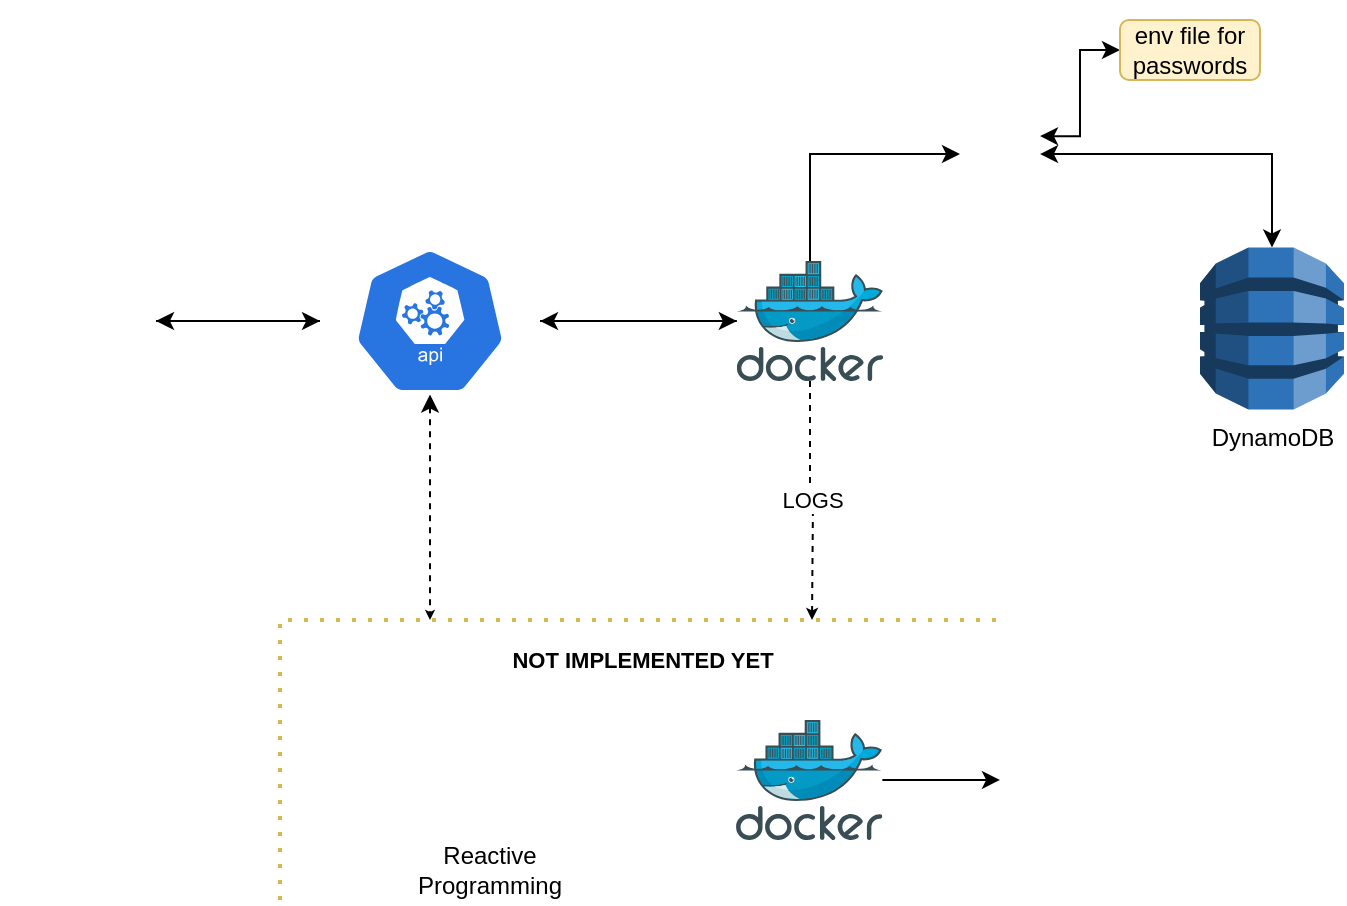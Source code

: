 <mxfile version="15.5.8" type="device"><diagram id="gn_GJ0YtochKV3lpzCN7" name="Page-1"><mxGraphModel dx="1082" dy="606" grid="1" gridSize="10" guides="1" tooltips="1" connect="1" arrows="1" fold="1" page="1" pageScale="1" pageWidth="850" pageHeight="1100" math="0" shadow="0"><root><mxCell id="0"/><mxCell id="1" parent="0"/><mxCell id="pN984knC6dCZTdr6Pa6A-1" value="DynamoDB" style="outlineConnect=0;dashed=0;verticalLabelPosition=bottom;verticalAlign=top;align=center;html=1;shape=mxgraph.aws3.dynamo_db;fillColor=#2E73B8;gradientColor=none;" vertex="1" parent="1"><mxGeometry x="620" y="193.75" width="72" height="81" as="geometry"/></mxCell><mxCell id="pN984knC6dCZTdr6Pa6A-8" style="edgeStyle=orthogonalEdgeStyle;rounded=0;orthogonalLoop=1;jettySize=auto;html=1;" edge="1" parent="1" source="pN984knC6dCZTdr6Pa6A-2" target="pN984knC6dCZTdr6Pa6A-3"><mxGeometry relative="1" as="geometry"/></mxCell><mxCell id="pN984knC6dCZTdr6Pa6A-9" style="edgeStyle=orthogonalEdgeStyle;rounded=0;orthogonalLoop=1;jettySize=auto;html=1;exitX=1;exitY=0.5;exitDx=0;exitDy=0;startArrow=classic;startFill=1;" edge="1" parent="1" source="pN984knC6dCZTdr6Pa6A-18" target="pN984knC6dCZTdr6Pa6A-1"><mxGeometry relative="1" as="geometry"/></mxCell><mxCell id="pN984knC6dCZTdr6Pa6A-17" value="LOGS" style="edgeStyle=orthogonalEdgeStyle;rounded=0;orthogonalLoop=1;jettySize=auto;html=1;endSize=3;dashed=1;" edge="1" parent="1" source="pN984knC6dCZTdr6Pa6A-2"><mxGeometry relative="1" as="geometry"><mxPoint x="426" y="380" as="targetPoint"/></mxGeometry></mxCell><mxCell id="pN984knC6dCZTdr6Pa6A-19" style="edgeStyle=orthogonalEdgeStyle;rounded=0;orthogonalLoop=1;jettySize=auto;html=1;entryX=0;entryY=0.5;entryDx=0;entryDy=0;" edge="1" parent="1" source="pN984knC6dCZTdr6Pa6A-2" target="pN984knC6dCZTdr6Pa6A-18"><mxGeometry relative="1" as="geometry"><Array as="points"><mxPoint x="425" y="147"/></Array></mxGeometry></mxCell><mxCell id="pN984knC6dCZTdr6Pa6A-2" value="" style="sketch=0;aspect=fixed;html=1;points=[];align=center;image;fontSize=12;image=img/lib/mscae/Docker.svg;" vertex="1" parent="1"><mxGeometry x="388.41" y="200.5" width="73.17" height="60" as="geometry"/></mxCell><mxCell id="pN984knC6dCZTdr6Pa6A-6" style="edgeStyle=orthogonalEdgeStyle;rounded=0;orthogonalLoop=1;jettySize=auto;html=1;" edge="1" parent="1" source="pN984knC6dCZTdr6Pa6A-3" target="pN984knC6dCZTdr6Pa6A-4"><mxGeometry relative="1" as="geometry"/></mxCell><mxCell id="pN984knC6dCZTdr6Pa6A-7" style="edgeStyle=orthogonalEdgeStyle;rounded=0;orthogonalLoop=1;jettySize=auto;html=1;" edge="1" parent="1" source="pN984knC6dCZTdr6Pa6A-3" target="pN984knC6dCZTdr6Pa6A-2"><mxGeometry relative="1" as="geometry"/></mxCell><mxCell id="pN984knC6dCZTdr6Pa6A-30" style="edgeStyle=orthogonalEdgeStyle;rounded=0;orthogonalLoop=1;jettySize=auto;html=1;startArrow=classic;startFill=1;dashed=1;endSize=2;" edge="1" parent="1" source="pN984knC6dCZTdr6Pa6A-3"><mxGeometry relative="1" as="geometry"><mxPoint x="235" y="380" as="targetPoint"/></mxGeometry></mxCell><mxCell id="pN984knC6dCZTdr6Pa6A-3" value="" style="sketch=0;html=1;dashed=0;whitespace=wrap;fillColor=#2875E2;strokeColor=#ffffff;points=[[0.005,0.63,0],[0.1,0.2,0],[0.9,0.2,0],[0.5,0,0],[0.995,0.63,0],[0.72,0.99,0],[0.5,1,0],[0.28,0.99,0]];shape=mxgraph.kubernetes.icon;prIcon=api" vertex="1" parent="1"><mxGeometry x="180" y="193.75" width="110" height="73.5" as="geometry"/></mxCell><mxCell id="pN984knC6dCZTdr6Pa6A-5" style="edgeStyle=orthogonalEdgeStyle;rounded=0;orthogonalLoop=1;jettySize=auto;html=1;" edge="1" parent="1" source="pN984knC6dCZTdr6Pa6A-4" target="pN984knC6dCZTdr6Pa6A-3"><mxGeometry relative="1" as="geometry"/></mxCell><mxCell id="pN984knC6dCZTdr6Pa6A-4" value="" style="shape=image;html=1;verticalAlign=top;verticalLabelPosition=bottom;labelBackgroundColor=#ffffff;imageAspect=0;aspect=fixed;image=https://cdn2.iconfinder.com/data/icons/pinpoint-interface/48/user-128.png" vertex="1" parent="1"><mxGeometry x="20" y="191.5" width="78" height="78" as="geometry"/></mxCell><mxCell id="pN984knC6dCZTdr6Pa6A-11" value="" style="endArrow=none;dashed=1;html=1;dashPattern=1 3;strokeWidth=2;rounded=0;fillColor=#fff2cc;strokeColor=#d6b656;" edge="1" parent="1"><mxGeometry width="50" height="50" relative="1" as="geometry"><mxPoint x="160" y="520" as="sourcePoint"/><mxPoint x="520" y="380" as="targetPoint"/><Array as="points"><mxPoint x="160" y="380"/><mxPoint x="360" y="380"/></Array></mxGeometry></mxCell><mxCell id="pN984knC6dCZTdr6Pa6A-24" value="&lt;b&gt;NOT IMPLEMENTED YET&lt;/b&gt;" style="edgeLabel;html=1;align=center;verticalAlign=middle;resizable=0;points=[];" vertex="1" connectable="0" parent="pN984knC6dCZTdr6Pa6A-11"><mxGeometry x="0.798" y="1" relative="1" as="geometry"><mxPoint x="-129" y="21" as="offset"/></mxGeometry></mxCell><mxCell id="pN984knC6dCZTdr6Pa6A-16" style="edgeStyle=orthogonalEdgeStyle;rounded=0;orthogonalLoop=1;jettySize=auto;html=1;" edge="1" parent="1" source="pN984knC6dCZTdr6Pa6A-13" target="pN984knC6dCZTdr6Pa6A-15"><mxGeometry relative="1" as="geometry"/></mxCell><mxCell id="pN984knC6dCZTdr6Pa6A-13" value="" style="sketch=0;aspect=fixed;html=1;points=[];align=center;image;fontSize=12;image=img/lib/mscae/Docker.svg;" vertex="1" parent="1"><mxGeometry x="388.0" y="430" width="73.17" height="60" as="geometry"/></mxCell><mxCell id="pN984knC6dCZTdr6Pa6A-15" value="" style="shape=image;verticalLabelPosition=bottom;labelBackgroundColor=#ffffff;verticalAlign=top;aspect=fixed;imageAspect=0;image=https://upload.wikimedia.org/wikipedia/commons/thumb/f/f4/Elasticsearch_logo.svg/2560px-Elasticsearch_logo.svg.png;" vertex="1" parent="1"><mxGeometry x="520" y="446.84" width="120" height="26.31" as="geometry"/></mxCell><mxCell id="pN984knC6dCZTdr6Pa6A-18" value="" style="shape=image;verticalLabelPosition=bottom;labelBackgroundColor=#ffffff;verticalAlign=top;aspect=fixed;imageAspect=0;image=https://dz2cdn1.dzone.com/storage/temp/12434118-spring-boot-logo.png;" vertex="1" parent="1"><mxGeometry x="500" y="129.08" width="40" height="35.92" as="geometry"/></mxCell><mxCell id="pN984knC6dCZTdr6Pa6A-21" value="" style="shape=image;verticalLabelPosition=bottom;labelBackgroundColor=#ffffff;verticalAlign=top;aspect=fixed;imageAspect=0;image=https://pbs.twimg.com/profile_images/1093249116593766400/tQPQZApL_400x400.jpg;" vertex="1" parent="1"><mxGeometry x="490.46" y="70" width="59.08" height="59.08" as="geometry"/></mxCell><mxCell id="pN984knC6dCZTdr6Pa6A-26" value="" style="shape=image;verticalLabelPosition=bottom;labelBackgroundColor=#ffffff;verticalAlign=top;aspect=fixed;imageAspect=0;image=https://www.vinsguru.com/wp-content/uploads/2019/12/spring-reactor-header.jpg;" vertex="1" parent="1"><mxGeometry x="200" y="423.38" width="130" height="73.25" as="geometry"/></mxCell><mxCell id="pN984knC6dCZTdr6Pa6A-27" value="Reactive Programming" style="text;html=1;strokeColor=none;fillColor=none;align=center;verticalAlign=middle;whiteSpace=wrap;rounded=0;" vertex="1" parent="1"><mxGeometry x="235" y="490" width="60" height="30" as="geometry"/></mxCell><mxCell id="pN984knC6dCZTdr6Pa6A-29" style="edgeStyle=orthogonalEdgeStyle;rounded=0;orthogonalLoop=1;jettySize=auto;html=1;entryX=1;entryY=0.25;entryDx=0;entryDy=0;startArrow=classic;startFill=1;" edge="1" parent="1" source="pN984knC6dCZTdr6Pa6A-28" target="pN984knC6dCZTdr6Pa6A-18"><mxGeometry relative="1" as="geometry"/></mxCell><mxCell id="pN984knC6dCZTdr6Pa6A-28" value="env file for passwords" style="rounded=1;whiteSpace=wrap;html=1;fillColor=#fff2cc;strokeColor=#d6b656;" vertex="1" parent="1"><mxGeometry x="580" y="80" width="70" height="30" as="geometry"/></mxCell></root></mxGraphModel></diagram></mxfile>